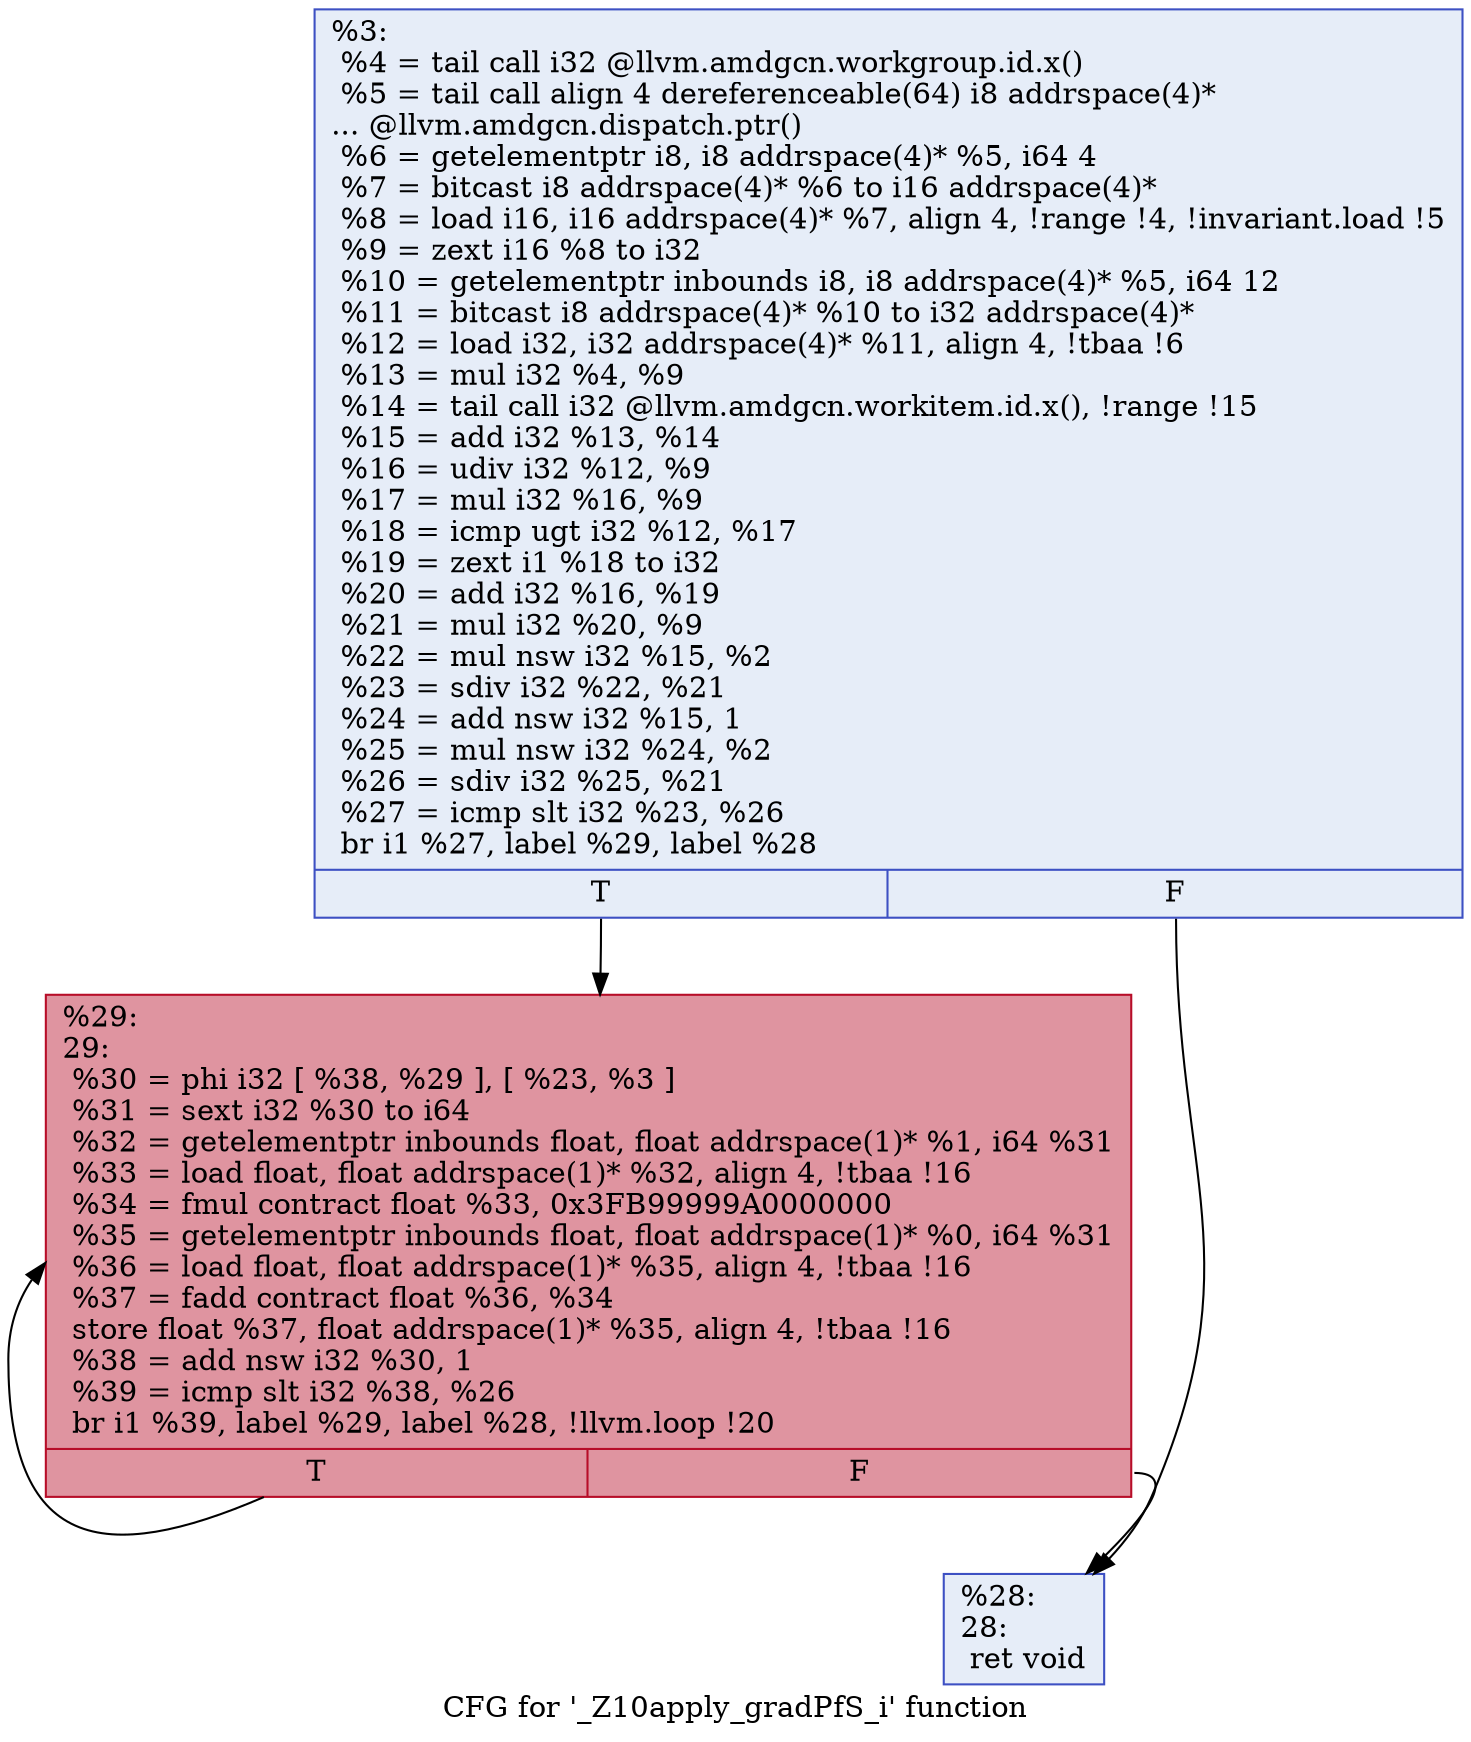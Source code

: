 digraph "CFG for '_Z10apply_gradPfS_i' function" {
	label="CFG for '_Z10apply_gradPfS_i' function";

	Node0x51d84d0 [shape=record,color="#3d50c3ff", style=filled, fillcolor="#c7d7f070",label="{%3:\l  %4 = tail call i32 @llvm.amdgcn.workgroup.id.x()\l  %5 = tail call align 4 dereferenceable(64) i8 addrspace(4)*\l... @llvm.amdgcn.dispatch.ptr()\l  %6 = getelementptr i8, i8 addrspace(4)* %5, i64 4\l  %7 = bitcast i8 addrspace(4)* %6 to i16 addrspace(4)*\l  %8 = load i16, i16 addrspace(4)* %7, align 4, !range !4, !invariant.load !5\l  %9 = zext i16 %8 to i32\l  %10 = getelementptr inbounds i8, i8 addrspace(4)* %5, i64 12\l  %11 = bitcast i8 addrspace(4)* %10 to i32 addrspace(4)*\l  %12 = load i32, i32 addrspace(4)* %11, align 4, !tbaa !6\l  %13 = mul i32 %4, %9\l  %14 = tail call i32 @llvm.amdgcn.workitem.id.x(), !range !15\l  %15 = add i32 %13, %14\l  %16 = udiv i32 %12, %9\l  %17 = mul i32 %16, %9\l  %18 = icmp ugt i32 %12, %17\l  %19 = zext i1 %18 to i32\l  %20 = add i32 %16, %19\l  %21 = mul i32 %20, %9\l  %22 = mul nsw i32 %15, %2\l  %23 = sdiv i32 %22, %21\l  %24 = add nsw i32 %15, 1\l  %25 = mul nsw i32 %24, %2\l  %26 = sdiv i32 %25, %21\l  %27 = icmp slt i32 %23, %26\l  br i1 %27, label %29, label %28\l|{<s0>T|<s1>F}}"];
	Node0x51d84d0:s0 -> Node0x51dad50;
	Node0x51d84d0:s1 -> Node0x51dade0;
	Node0x51dade0 [shape=record,color="#3d50c3ff", style=filled, fillcolor="#c7d7f070",label="{%28:\l28:                                               \l  ret void\l}"];
	Node0x51dad50 [shape=record,color="#b70d28ff", style=filled, fillcolor="#b70d2870",label="{%29:\l29:                                               \l  %30 = phi i32 [ %38, %29 ], [ %23, %3 ]\l  %31 = sext i32 %30 to i64\l  %32 = getelementptr inbounds float, float addrspace(1)* %1, i64 %31\l  %33 = load float, float addrspace(1)* %32, align 4, !tbaa !16\l  %34 = fmul contract float %33, 0x3FB99999A0000000\l  %35 = getelementptr inbounds float, float addrspace(1)* %0, i64 %31\l  %36 = load float, float addrspace(1)* %35, align 4, !tbaa !16\l  %37 = fadd contract float %36, %34\l  store float %37, float addrspace(1)* %35, align 4, !tbaa !16\l  %38 = add nsw i32 %30, 1\l  %39 = icmp slt i32 %38, %26\l  br i1 %39, label %29, label %28, !llvm.loop !20\l|{<s0>T|<s1>F}}"];
	Node0x51dad50:s0 -> Node0x51dad50;
	Node0x51dad50:s1 -> Node0x51dade0;
}
